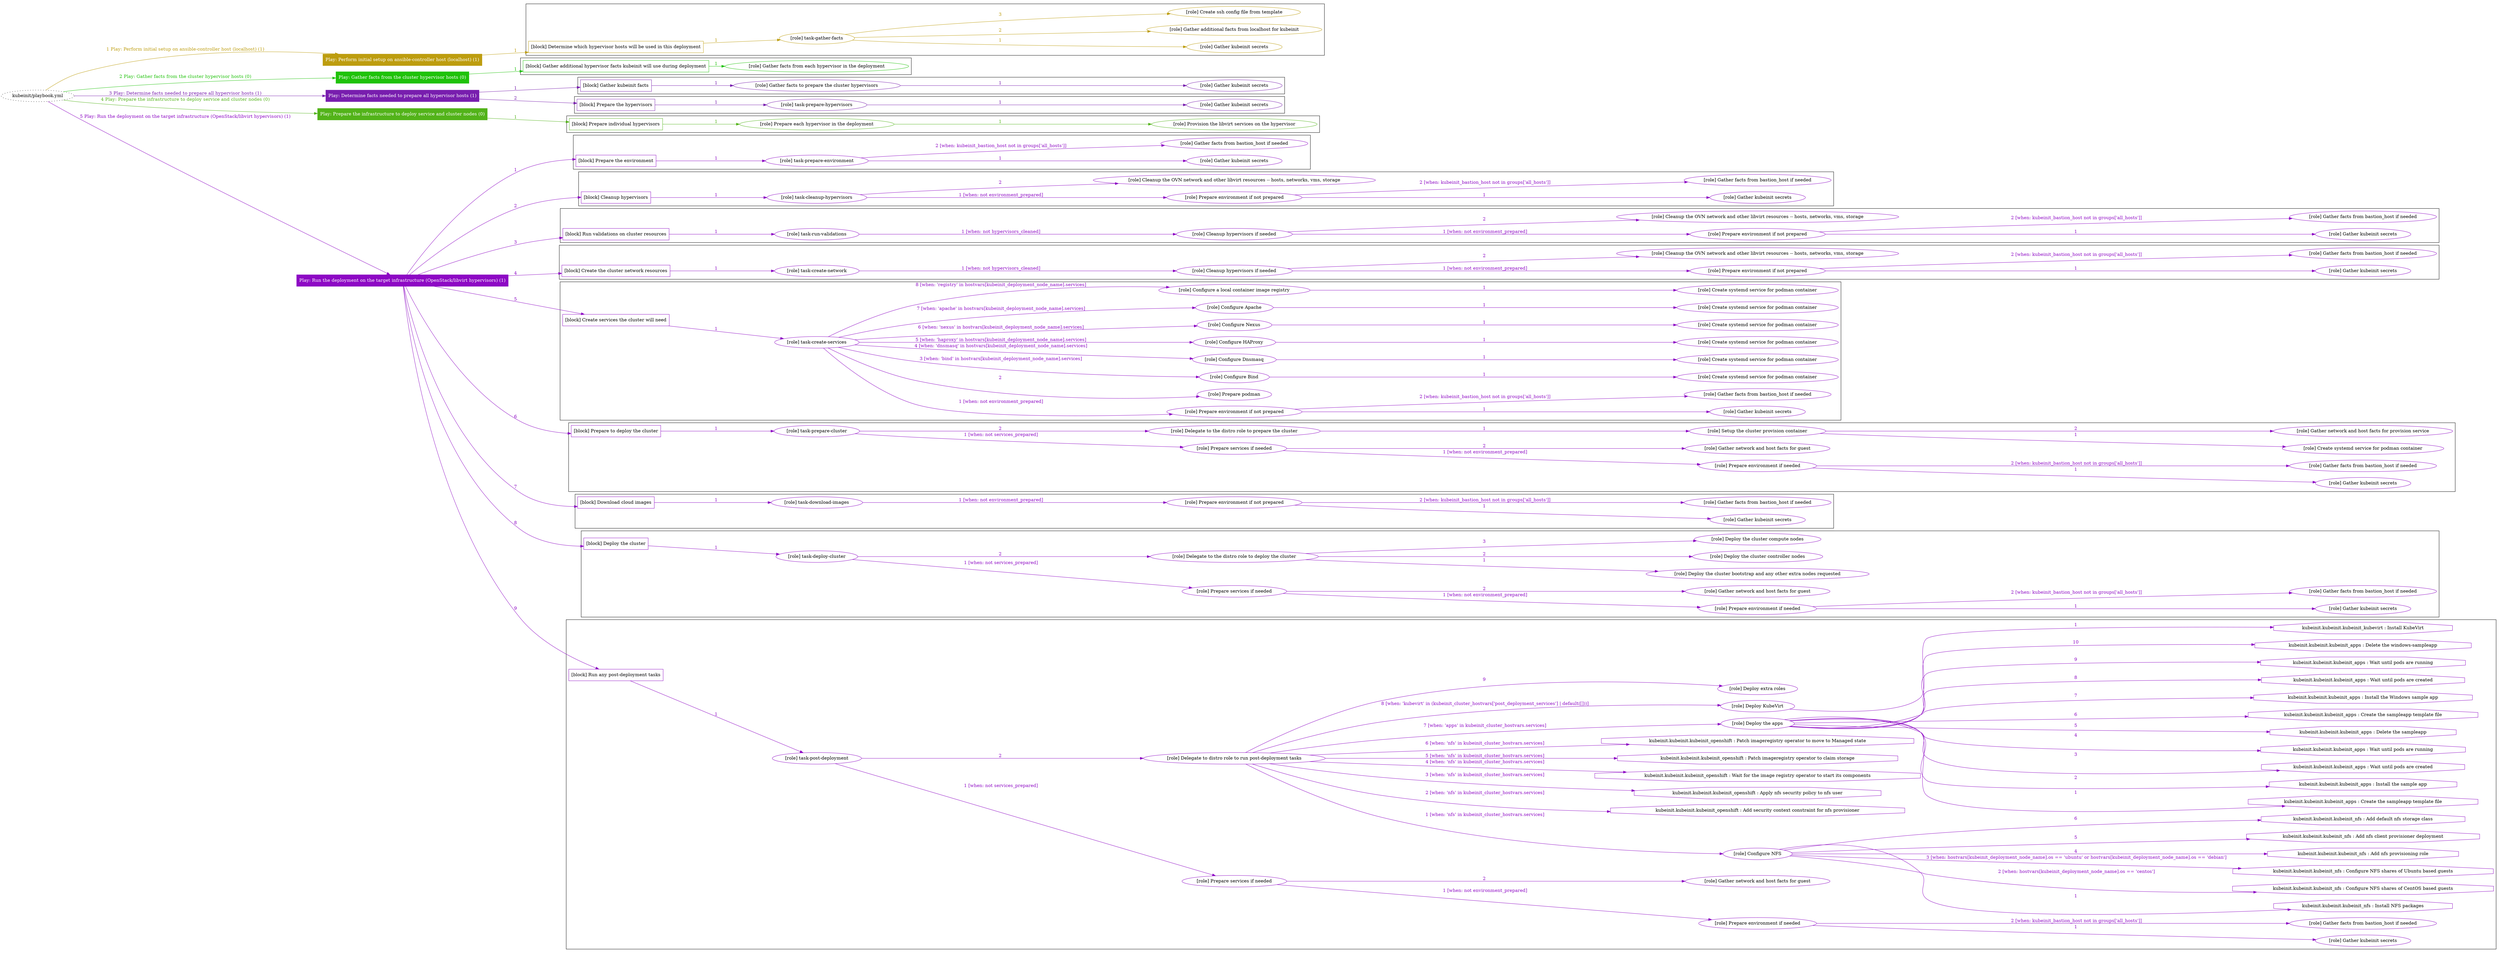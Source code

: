 digraph {
	graph [concentrate=true ordering=in rankdir=LR ratio=fill]
	edge [esep=5 sep=10]
	"kubeinit/playbook.yml" [URL="/home/runner/work/kubeinit/kubeinit/kubeinit/playbook.yml" id=playbook_5811f492 style=dotted]
	"kubeinit/playbook.yml" -> play_556ad77e [label="1 Play: Perform initial setup on ansible-controller host (localhost) (1)" color="#bd9d0f" fontcolor="#bd9d0f" id=edge_play_556ad77e labeltooltip="1 Play: Perform initial setup on ansible-controller host (localhost) (1)" tooltip="1 Play: Perform initial setup on ansible-controller host (localhost) (1)"]
	subgraph "Play: Perform initial setup on ansible-controller host (localhost) (1)" {
		play_556ad77e [label="Play: Perform initial setup on ansible-controller host (localhost) (1)" URL="/home/runner/work/kubeinit/kubeinit/kubeinit/playbook.yml" color="#bd9d0f" fontcolor="#ffffff" id=play_556ad77e shape=box style=filled tooltip=localhost]
		play_556ad77e -> block_af153e50 [label=1 color="#bd9d0f" fontcolor="#bd9d0f" id=edge_block_af153e50 labeltooltip=1 tooltip=1]
		subgraph cluster_block_af153e50 {
			block_af153e50 [label="[block] Determine which hypervisor hosts will be used in this deployment" URL="/home/runner/work/kubeinit/kubeinit/kubeinit/playbook.yml" color="#bd9d0f" id=block_af153e50 labeltooltip="Determine which hypervisor hosts will be used in this deployment" shape=box tooltip="Determine which hypervisor hosts will be used in this deployment"]
			block_af153e50 -> role_29e56717 [label="1 " color="#bd9d0f" fontcolor="#bd9d0f" id=edge_role_29e56717 labeltooltip="1 " tooltip="1 "]
			subgraph "task-gather-facts" {
				role_29e56717 [label="[role] task-gather-facts" URL="/home/runner/work/kubeinit/kubeinit/kubeinit/playbook.yml" color="#bd9d0f" id=role_29e56717 tooltip="task-gather-facts"]
				role_29e56717 -> role_51d1115a [label="1 " color="#bd9d0f" fontcolor="#bd9d0f" id=edge_role_51d1115a labeltooltip="1 " tooltip="1 "]
				subgraph "Gather kubeinit secrets" {
					role_51d1115a [label="[role] Gather kubeinit secrets" URL="/home/runner/.ansible/collections/ansible_collections/kubeinit/kubeinit/roles/kubeinit_prepare/tasks/build_hypervisors_group.yml" color="#bd9d0f" id=role_51d1115a tooltip="Gather kubeinit secrets"]
				}
				role_29e56717 -> role_c3ddd0be [label="2 " color="#bd9d0f" fontcolor="#bd9d0f" id=edge_role_c3ddd0be labeltooltip="2 " tooltip="2 "]
				subgraph "Gather additional facts from localhost for kubeinit" {
					role_c3ddd0be [label="[role] Gather additional facts from localhost for kubeinit" URL="/home/runner/.ansible/collections/ansible_collections/kubeinit/kubeinit/roles/kubeinit_prepare/tasks/build_hypervisors_group.yml" color="#bd9d0f" id=role_c3ddd0be tooltip="Gather additional facts from localhost for kubeinit"]
				}
				role_29e56717 -> role_2e4e2f8f [label="3 " color="#bd9d0f" fontcolor="#bd9d0f" id=edge_role_2e4e2f8f labeltooltip="3 " tooltip="3 "]
				subgraph "Create ssh config file from template" {
					role_2e4e2f8f [label="[role] Create ssh config file from template" URL="/home/runner/.ansible/collections/ansible_collections/kubeinit/kubeinit/roles/kubeinit_prepare/tasks/build_hypervisors_group.yml" color="#bd9d0f" id=role_2e4e2f8f tooltip="Create ssh config file from template"]
				}
			}
		}
	}
	"kubeinit/playbook.yml" -> play_6c06b8bc [label="2 Play: Gather facts from the cluster hypervisor hosts (0)" color="#1fc20a" fontcolor="#1fc20a" id=edge_play_6c06b8bc labeltooltip="2 Play: Gather facts from the cluster hypervisor hosts (0)" tooltip="2 Play: Gather facts from the cluster hypervisor hosts (0)"]
	subgraph "Play: Gather facts from the cluster hypervisor hosts (0)" {
		play_6c06b8bc [label="Play: Gather facts from the cluster hypervisor hosts (0)" URL="/home/runner/work/kubeinit/kubeinit/kubeinit/playbook.yml" color="#1fc20a" fontcolor="#ffffff" id=play_6c06b8bc shape=box style=filled tooltip="Play: Gather facts from the cluster hypervisor hosts (0)"]
		play_6c06b8bc -> block_658f314d [label=1 color="#1fc20a" fontcolor="#1fc20a" id=edge_block_658f314d labeltooltip=1 tooltip=1]
		subgraph cluster_block_658f314d {
			block_658f314d [label="[block] Gather additional hypervisor facts kubeinit will use during deployment" URL="/home/runner/work/kubeinit/kubeinit/kubeinit/playbook.yml" color="#1fc20a" id=block_658f314d labeltooltip="Gather additional hypervisor facts kubeinit will use during deployment" shape=box tooltip="Gather additional hypervisor facts kubeinit will use during deployment"]
			block_658f314d -> role_d72e2585 [label="1 " color="#1fc20a" fontcolor="#1fc20a" id=edge_role_d72e2585 labeltooltip="1 " tooltip="1 "]
			subgraph "Gather facts from each hypervisor in the deployment" {
				role_d72e2585 [label="[role] Gather facts from each hypervisor in the deployment" URL="/home/runner/work/kubeinit/kubeinit/kubeinit/playbook.yml" color="#1fc20a" id=role_d72e2585 tooltip="Gather facts from each hypervisor in the deployment"]
			}
		}
	}
	"kubeinit/playbook.yml" -> play_db180731 [label="3 Play: Determine facts needed to prepare all hypervisor hosts (1)" color="#781eae" fontcolor="#781eae" id=edge_play_db180731 labeltooltip="3 Play: Determine facts needed to prepare all hypervisor hosts (1)" tooltip="3 Play: Determine facts needed to prepare all hypervisor hosts (1)"]
	subgraph "Play: Determine facts needed to prepare all hypervisor hosts (1)" {
		play_db180731 [label="Play: Determine facts needed to prepare all hypervisor hosts (1)" URL="/home/runner/work/kubeinit/kubeinit/kubeinit/playbook.yml" color="#781eae" fontcolor="#ffffff" id=play_db180731 shape=box style=filled tooltip=localhost]
		play_db180731 -> block_3f44e397 [label=1 color="#781eae" fontcolor="#781eae" id=edge_block_3f44e397 labeltooltip=1 tooltip=1]
		subgraph cluster_block_3f44e397 {
			block_3f44e397 [label="[block] Gather kubeinit facts" URL="/home/runner/work/kubeinit/kubeinit/kubeinit/playbook.yml" color="#781eae" id=block_3f44e397 labeltooltip="Gather kubeinit facts" shape=box tooltip="Gather kubeinit facts"]
			block_3f44e397 -> role_9a0511ec [label="1 " color="#781eae" fontcolor="#781eae" id=edge_role_9a0511ec labeltooltip="1 " tooltip="1 "]
			subgraph "Gather facts to prepare the cluster hypervisors" {
				role_9a0511ec [label="[role] Gather facts to prepare the cluster hypervisors" URL="/home/runner/work/kubeinit/kubeinit/kubeinit/playbook.yml" color="#781eae" id=role_9a0511ec tooltip="Gather facts to prepare the cluster hypervisors"]
				role_9a0511ec -> role_d0117713 [label="1 " color="#781eae" fontcolor="#781eae" id=edge_role_d0117713 labeltooltip="1 " tooltip="1 "]
				subgraph "Gather kubeinit secrets" {
					role_d0117713 [label="[role] Gather kubeinit secrets" URL="/home/runner/.ansible/collections/ansible_collections/kubeinit/kubeinit/roles/kubeinit_prepare/tasks/gather_kubeinit_facts.yml" color="#781eae" id=role_d0117713 tooltip="Gather kubeinit secrets"]
				}
			}
		}
		play_db180731 -> block_b1915dad [label=2 color="#781eae" fontcolor="#781eae" id=edge_block_b1915dad labeltooltip=2 tooltip=2]
		subgraph cluster_block_b1915dad {
			block_b1915dad [label="[block] Prepare the hypervisors" URL="/home/runner/work/kubeinit/kubeinit/kubeinit/playbook.yml" color="#781eae" id=block_b1915dad labeltooltip="Prepare the hypervisors" shape=box tooltip="Prepare the hypervisors"]
			block_b1915dad -> role_97b8bc61 [label="1 " color="#781eae" fontcolor="#781eae" id=edge_role_97b8bc61 labeltooltip="1 " tooltip="1 "]
			subgraph "task-prepare-hypervisors" {
				role_97b8bc61 [label="[role] task-prepare-hypervisors" URL="/home/runner/work/kubeinit/kubeinit/kubeinit/playbook.yml" color="#781eae" id=role_97b8bc61 tooltip="task-prepare-hypervisors"]
				role_97b8bc61 -> role_3e47316c [label="1 " color="#781eae" fontcolor="#781eae" id=edge_role_3e47316c labeltooltip="1 " tooltip="1 "]
				subgraph "Gather kubeinit secrets" {
					role_3e47316c [label="[role] Gather kubeinit secrets" URL="/home/runner/.ansible/collections/ansible_collections/kubeinit/kubeinit/roles/kubeinit_prepare/tasks/gather_kubeinit_facts.yml" color="#781eae" id=role_3e47316c tooltip="Gather kubeinit secrets"]
				}
			}
		}
	}
	"kubeinit/playbook.yml" -> play_378a4871 [label="4 Play: Prepare the infrastructure to deploy service and cluster nodes (0)" color="#52b319" fontcolor="#52b319" id=edge_play_378a4871 labeltooltip="4 Play: Prepare the infrastructure to deploy service and cluster nodes (0)" tooltip="4 Play: Prepare the infrastructure to deploy service and cluster nodes (0)"]
	subgraph "Play: Prepare the infrastructure to deploy service and cluster nodes (0)" {
		play_378a4871 [label="Play: Prepare the infrastructure to deploy service and cluster nodes (0)" URL="/home/runner/work/kubeinit/kubeinit/kubeinit/playbook.yml" color="#52b319" fontcolor="#ffffff" id=play_378a4871 shape=box style=filled tooltip="Play: Prepare the infrastructure to deploy service and cluster nodes (0)"]
		play_378a4871 -> block_f6914837 [label=1 color="#52b319" fontcolor="#52b319" id=edge_block_f6914837 labeltooltip=1 tooltip=1]
		subgraph cluster_block_f6914837 {
			block_f6914837 [label="[block] Prepare individual hypervisors" URL="/home/runner/work/kubeinit/kubeinit/kubeinit/playbook.yml" color="#52b319" id=block_f6914837 labeltooltip="Prepare individual hypervisors" shape=box tooltip="Prepare individual hypervisors"]
			block_f6914837 -> role_98547e12 [label="1 " color="#52b319" fontcolor="#52b319" id=edge_role_98547e12 labeltooltip="1 " tooltip="1 "]
			subgraph "Prepare each hypervisor in the deployment" {
				role_98547e12 [label="[role] Prepare each hypervisor in the deployment" URL="/home/runner/work/kubeinit/kubeinit/kubeinit/playbook.yml" color="#52b319" id=role_98547e12 tooltip="Prepare each hypervisor in the deployment"]
				role_98547e12 -> role_0f8e9cbb [label="1 " color="#52b319" fontcolor="#52b319" id=edge_role_0f8e9cbb labeltooltip="1 " tooltip="1 "]
				subgraph "Provision the libvirt services on the hypervisor" {
					role_0f8e9cbb [label="[role] Provision the libvirt services on the hypervisor" URL="/home/runner/.ansible/collections/ansible_collections/kubeinit/kubeinit/roles/kubeinit_prepare/tasks/prepare_hypervisor.yml" color="#52b319" id=role_0f8e9cbb tooltip="Provision the libvirt services on the hypervisor"]
				}
			}
		}
	}
	"kubeinit/playbook.yml" -> play_de987716 [label="5 Play: Run the deployment on the target infrastructure (OpenStack/libvirt hypervisors) (1)" color="#8d08c4" fontcolor="#8d08c4" id=edge_play_de987716 labeltooltip="5 Play: Run the deployment on the target infrastructure (OpenStack/libvirt hypervisors) (1)" tooltip="5 Play: Run the deployment on the target infrastructure (OpenStack/libvirt hypervisors) (1)"]
	subgraph "Play: Run the deployment on the target infrastructure (OpenStack/libvirt hypervisors) (1)" {
		play_de987716 [label="Play: Run the deployment on the target infrastructure (OpenStack/libvirt hypervisors) (1)" URL="/home/runner/work/kubeinit/kubeinit/kubeinit/playbook.yml" color="#8d08c4" fontcolor="#ffffff" id=play_de987716 shape=box style=filled tooltip=localhost]
		play_de987716 -> block_3781a9ac [label=1 color="#8d08c4" fontcolor="#8d08c4" id=edge_block_3781a9ac labeltooltip=1 tooltip=1]
		subgraph cluster_block_3781a9ac {
			block_3781a9ac [label="[block] Prepare the environment" URL="/home/runner/work/kubeinit/kubeinit/kubeinit/playbook.yml" color="#8d08c4" id=block_3781a9ac labeltooltip="Prepare the environment" shape=box tooltip="Prepare the environment"]
			block_3781a9ac -> role_870b608d [label="1 " color="#8d08c4" fontcolor="#8d08c4" id=edge_role_870b608d labeltooltip="1 " tooltip="1 "]
			subgraph "task-prepare-environment" {
				role_870b608d [label="[role] task-prepare-environment" URL="/home/runner/work/kubeinit/kubeinit/kubeinit/playbook.yml" color="#8d08c4" id=role_870b608d tooltip="task-prepare-environment"]
				role_870b608d -> role_ae784953 [label="1 " color="#8d08c4" fontcolor="#8d08c4" id=edge_role_ae784953 labeltooltip="1 " tooltip="1 "]
				subgraph "Gather kubeinit secrets" {
					role_ae784953 [label="[role] Gather kubeinit secrets" URL="/home/runner/.ansible/collections/ansible_collections/kubeinit/kubeinit/roles/kubeinit_prepare/tasks/gather_kubeinit_facts.yml" color="#8d08c4" id=role_ae784953 tooltip="Gather kubeinit secrets"]
				}
				role_870b608d -> role_4efbe17a [label="2 [when: kubeinit_bastion_host not in groups['all_hosts']]" color="#8d08c4" fontcolor="#8d08c4" id=edge_role_4efbe17a labeltooltip="2 [when: kubeinit_bastion_host not in groups['all_hosts']]" tooltip="2 [when: kubeinit_bastion_host not in groups['all_hosts']]"]
				subgraph "Gather facts from bastion_host if needed" {
					role_4efbe17a [label="[role] Gather facts from bastion_host if needed" URL="/home/runner/.ansible/collections/ansible_collections/kubeinit/kubeinit/roles/kubeinit_prepare/tasks/main.yml" color="#8d08c4" id=role_4efbe17a tooltip="Gather facts from bastion_host if needed"]
				}
			}
		}
		play_de987716 -> block_9335d0cc [label=2 color="#8d08c4" fontcolor="#8d08c4" id=edge_block_9335d0cc labeltooltip=2 tooltip=2]
		subgraph cluster_block_9335d0cc {
			block_9335d0cc [label="[block] Cleanup hypervisors" URL="/home/runner/work/kubeinit/kubeinit/kubeinit/playbook.yml" color="#8d08c4" id=block_9335d0cc labeltooltip="Cleanup hypervisors" shape=box tooltip="Cleanup hypervisors"]
			block_9335d0cc -> role_bb78f8bf [label="1 " color="#8d08c4" fontcolor="#8d08c4" id=edge_role_bb78f8bf labeltooltip="1 " tooltip="1 "]
			subgraph "task-cleanup-hypervisors" {
				role_bb78f8bf [label="[role] task-cleanup-hypervisors" URL="/home/runner/work/kubeinit/kubeinit/kubeinit/playbook.yml" color="#8d08c4" id=role_bb78f8bf tooltip="task-cleanup-hypervisors"]
				role_bb78f8bf -> role_1c4d6b09 [label="1 [when: not environment_prepared]" color="#8d08c4" fontcolor="#8d08c4" id=edge_role_1c4d6b09 labeltooltip="1 [when: not environment_prepared]" tooltip="1 [when: not environment_prepared]"]
				subgraph "Prepare environment if not prepared" {
					role_1c4d6b09 [label="[role] Prepare environment if not prepared" URL="/home/runner/.ansible/collections/ansible_collections/kubeinit/kubeinit/roles/kubeinit_libvirt/tasks/cleanup_hypervisors.yml" color="#8d08c4" id=role_1c4d6b09 tooltip="Prepare environment if not prepared"]
					role_1c4d6b09 -> role_834221b2 [label="1 " color="#8d08c4" fontcolor="#8d08c4" id=edge_role_834221b2 labeltooltip="1 " tooltip="1 "]
					subgraph "Gather kubeinit secrets" {
						role_834221b2 [label="[role] Gather kubeinit secrets" URL="/home/runner/.ansible/collections/ansible_collections/kubeinit/kubeinit/roles/kubeinit_prepare/tasks/gather_kubeinit_facts.yml" color="#8d08c4" id=role_834221b2 tooltip="Gather kubeinit secrets"]
					}
					role_1c4d6b09 -> role_dc5f02ce [label="2 [when: kubeinit_bastion_host not in groups['all_hosts']]" color="#8d08c4" fontcolor="#8d08c4" id=edge_role_dc5f02ce labeltooltip="2 [when: kubeinit_bastion_host not in groups['all_hosts']]" tooltip="2 [when: kubeinit_bastion_host not in groups['all_hosts']]"]
					subgraph "Gather facts from bastion_host if needed" {
						role_dc5f02ce [label="[role] Gather facts from bastion_host if needed" URL="/home/runner/.ansible/collections/ansible_collections/kubeinit/kubeinit/roles/kubeinit_prepare/tasks/main.yml" color="#8d08c4" id=role_dc5f02ce tooltip="Gather facts from bastion_host if needed"]
					}
				}
				role_bb78f8bf -> role_3429c261 [label="2 " color="#8d08c4" fontcolor="#8d08c4" id=edge_role_3429c261 labeltooltip="2 " tooltip="2 "]
				subgraph "Cleanup the OVN network and other libvirt resources -- hosts, networks, vms, storage" {
					role_3429c261 [label="[role] Cleanup the OVN network and other libvirt resources -- hosts, networks, vms, storage" URL="/home/runner/.ansible/collections/ansible_collections/kubeinit/kubeinit/roles/kubeinit_libvirt/tasks/cleanup_hypervisors.yml" color="#8d08c4" id=role_3429c261 tooltip="Cleanup the OVN network and other libvirt resources -- hosts, networks, vms, storage"]
				}
			}
		}
		play_de987716 -> block_a1ee828c [label=3 color="#8d08c4" fontcolor="#8d08c4" id=edge_block_a1ee828c labeltooltip=3 tooltip=3]
		subgraph cluster_block_a1ee828c {
			block_a1ee828c [label="[block] Run validations on cluster resources" URL="/home/runner/work/kubeinit/kubeinit/kubeinit/playbook.yml" color="#8d08c4" id=block_a1ee828c labeltooltip="Run validations on cluster resources" shape=box tooltip="Run validations on cluster resources"]
			block_a1ee828c -> role_cc6c2b0f [label="1 " color="#8d08c4" fontcolor="#8d08c4" id=edge_role_cc6c2b0f labeltooltip="1 " tooltip="1 "]
			subgraph "task-run-validations" {
				role_cc6c2b0f [label="[role] task-run-validations" URL="/home/runner/work/kubeinit/kubeinit/kubeinit/playbook.yml" color="#8d08c4" id=role_cc6c2b0f tooltip="task-run-validations"]
				role_cc6c2b0f -> role_67b93c88 [label="1 [when: not hypervisors_cleaned]" color="#8d08c4" fontcolor="#8d08c4" id=edge_role_67b93c88 labeltooltip="1 [when: not hypervisors_cleaned]" tooltip="1 [when: not hypervisors_cleaned]"]
				subgraph "Cleanup hypervisors if needed" {
					role_67b93c88 [label="[role] Cleanup hypervisors if needed" URL="/home/runner/.ansible/collections/ansible_collections/kubeinit/kubeinit/roles/kubeinit_validations/tasks/main.yml" color="#8d08c4" id=role_67b93c88 tooltip="Cleanup hypervisors if needed"]
					role_67b93c88 -> role_4a370900 [label="1 [when: not environment_prepared]" color="#8d08c4" fontcolor="#8d08c4" id=edge_role_4a370900 labeltooltip="1 [when: not environment_prepared]" tooltip="1 [when: not environment_prepared]"]
					subgraph "Prepare environment if not prepared" {
						role_4a370900 [label="[role] Prepare environment if not prepared" URL="/home/runner/.ansible/collections/ansible_collections/kubeinit/kubeinit/roles/kubeinit_libvirt/tasks/cleanup_hypervisors.yml" color="#8d08c4" id=role_4a370900 tooltip="Prepare environment if not prepared"]
						role_4a370900 -> role_541586a9 [label="1 " color="#8d08c4" fontcolor="#8d08c4" id=edge_role_541586a9 labeltooltip="1 " tooltip="1 "]
						subgraph "Gather kubeinit secrets" {
							role_541586a9 [label="[role] Gather kubeinit secrets" URL="/home/runner/.ansible/collections/ansible_collections/kubeinit/kubeinit/roles/kubeinit_prepare/tasks/gather_kubeinit_facts.yml" color="#8d08c4" id=role_541586a9 tooltip="Gather kubeinit secrets"]
						}
						role_4a370900 -> role_c1c2b6cf [label="2 [when: kubeinit_bastion_host not in groups['all_hosts']]" color="#8d08c4" fontcolor="#8d08c4" id=edge_role_c1c2b6cf labeltooltip="2 [when: kubeinit_bastion_host not in groups['all_hosts']]" tooltip="2 [when: kubeinit_bastion_host not in groups['all_hosts']]"]
						subgraph "Gather facts from bastion_host if needed" {
							role_c1c2b6cf [label="[role] Gather facts from bastion_host if needed" URL="/home/runner/.ansible/collections/ansible_collections/kubeinit/kubeinit/roles/kubeinit_prepare/tasks/main.yml" color="#8d08c4" id=role_c1c2b6cf tooltip="Gather facts from bastion_host if needed"]
						}
					}
					role_67b93c88 -> role_3e90e128 [label="2 " color="#8d08c4" fontcolor="#8d08c4" id=edge_role_3e90e128 labeltooltip="2 " tooltip="2 "]
					subgraph "Cleanup the OVN network and other libvirt resources -- hosts, networks, vms, storage" {
						role_3e90e128 [label="[role] Cleanup the OVN network and other libvirt resources -- hosts, networks, vms, storage" URL="/home/runner/.ansible/collections/ansible_collections/kubeinit/kubeinit/roles/kubeinit_libvirt/tasks/cleanup_hypervisors.yml" color="#8d08c4" id=role_3e90e128 tooltip="Cleanup the OVN network and other libvirt resources -- hosts, networks, vms, storage"]
					}
				}
			}
		}
		play_de987716 -> block_c0d89ee8 [label=4 color="#8d08c4" fontcolor="#8d08c4" id=edge_block_c0d89ee8 labeltooltip=4 tooltip=4]
		subgraph cluster_block_c0d89ee8 {
			block_c0d89ee8 [label="[block] Create the cluster network resources" URL="/home/runner/work/kubeinit/kubeinit/kubeinit/playbook.yml" color="#8d08c4" id=block_c0d89ee8 labeltooltip="Create the cluster network resources" shape=box tooltip="Create the cluster network resources"]
			block_c0d89ee8 -> role_16c760fb [label="1 " color="#8d08c4" fontcolor="#8d08c4" id=edge_role_16c760fb labeltooltip="1 " tooltip="1 "]
			subgraph "task-create-network" {
				role_16c760fb [label="[role] task-create-network" URL="/home/runner/work/kubeinit/kubeinit/kubeinit/playbook.yml" color="#8d08c4" id=role_16c760fb tooltip="task-create-network"]
				role_16c760fb -> role_05508e8a [label="1 [when: not hypervisors_cleaned]" color="#8d08c4" fontcolor="#8d08c4" id=edge_role_05508e8a labeltooltip="1 [when: not hypervisors_cleaned]" tooltip="1 [when: not hypervisors_cleaned]"]
				subgraph "Cleanup hypervisors if needed" {
					role_05508e8a [label="[role] Cleanup hypervisors if needed" URL="/home/runner/.ansible/collections/ansible_collections/kubeinit/kubeinit/roles/kubeinit_libvirt/tasks/create_network.yml" color="#8d08c4" id=role_05508e8a tooltip="Cleanup hypervisors if needed"]
					role_05508e8a -> role_49b6c172 [label="1 [when: not environment_prepared]" color="#8d08c4" fontcolor="#8d08c4" id=edge_role_49b6c172 labeltooltip="1 [when: not environment_prepared]" tooltip="1 [when: not environment_prepared]"]
					subgraph "Prepare environment if not prepared" {
						role_49b6c172 [label="[role] Prepare environment if not prepared" URL="/home/runner/.ansible/collections/ansible_collections/kubeinit/kubeinit/roles/kubeinit_libvirt/tasks/cleanup_hypervisors.yml" color="#8d08c4" id=role_49b6c172 tooltip="Prepare environment if not prepared"]
						role_49b6c172 -> role_99a83149 [label="1 " color="#8d08c4" fontcolor="#8d08c4" id=edge_role_99a83149 labeltooltip="1 " tooltip="1 "]
						subgraph "Gather kubeinit secrets" {
							role_99a83149 [label="[role] Gather kubeinit secrets" URL="/home/runner/.ansible/collections/ansible_collections/kubeinit/kubeinit/roles/kubeinit_prepare/tasks/gather_kubeinit_facts.yml" color="#8d08c4" id=role_99a83149 tooltip="Gather kubeinit secrets"]
						}
						role_49b6c172 -> role_9e089b3d [label="2 [when: kubeinit_bastion_host not in groups['all_hosts']]" color="#8d08c4" fontcolor="#8d08c4" id=edge_role_9e089b3d labeltooltip="2 [when: kubeinit_bastion_host not in groups['all_hosts']]" tooltip="2 [when: kubeinit_bastion_host not in groups['all_hosts']]"]
						subgraph "Gather facts from bastion_host if needed" {
							role_9e089b3d [label="[role] Gather facts from bastion_host if needed" URL="/home/runner/.ansible/collections/ansible_collections/kubeinit/kubeinit/roles/kubeinit_prepare/tasks/main.yml" color="#8d08c4" id=role_9e089b3d tooltip="Gather facts from bastion_host if needed"]
						}
					}
					role_05508e8a -> role_80801b1d [label="2 " color="#8d08c4" fontcolor="#8d08c4" id=edge_role_80801b1d labeltooltip="2 " tooltip="2 "]
					subgraph "Cleanup the OVN network and other libvirt resources -- hosts, networks, vms, storage" {
						role_80801b1d [label="[role] Cleanup the OVN network and other libvirt resources -- hosts, networks, vms, storage" URL="/home/runner/.ansible/collections/ansible_collections/kubeinit/kubeinit/roles/kubeinit_libvirt/tasks/cleanup_hypervisors.yml" color="#8d08c4" id=role_80801b1d tooltip="Cleanup the OVN network and other libvirt resources -- hosts, networks, vms, storage"]
					}
				}
			}
		}
		play_de987716 -> block_921f3a47 [label=5 color="#8d08c4" fontcolor="#8d08c4" id=edge_block_921f3a47 labeltooltip=5 tooltip=5]
		subgraph cluster_block_921f3a47 {
			block_921f3a47 [label="[block] Create services the cluster will need" URL="/home/runner/work/kubeinit/kubeinit/kubeinit/playbook.yml" color="#8d08c4" id=block_921f3a47 labeltooltip="Create services the cluster will need" shape=box tooltip="Create services the cluster will need"]
			block_921f3a47 -> role_9111409e [label="1 " color="#8d08c4" fontcolor="#8d08c4" id=edge_role_9111409e labeltooltip="1 " tooltip="1 "]
			subgraph "task-create-services" {
				role_9111409e [label="[role] task-create-services" URL="/home/runner/work/kubeinit/kubeinit/kubeinit/playbook.yml" color="#8d08c4" id=role_9111409e tooltip="task-create-services"]
				role_9111409e -> role_ad566f16 [label="1 [when: not environment_prepared]" color="#8d08c4" fontcolor="#8d08c4" id=edge_role_ad566f16 labeltooltip="1 [when: not environment_prepared]" tooltip="1 [when: not environment_prepared]"]
				subgraph "Prepare environment if not prepared" {
					role_ad566f16 [label="[role] Prepare environment if not prepared" URL="/home/runner/.ansible/collections/ansible_collections/kubeinit/kubeinit/roles/kubeinit_services/tasks/main.yml" color="#8d08c4" id=role_ad566f16 tooltip="Prepare environment if not prepared"]
					role_ad566f16 -> role_3f0ee8e2 [label="1 " color="#8d08c4" fontcolor="#8d08c4" id=edge_role_3f0ee8e2 labeltooltip="1 " tooltip="1 "]
					subgraph "Gather kubeinit secrets" {
						role_3f0ee8e2 [label="[role] Gather kubeinit secrets" URL="/home/runner/.ansible/collections/ansible_collections/kubeinit/kubeinit/roles/kubeinit_prepare/tasks/gather_kubeinit_facts.yml" color="#8d08c4" id=role_3f0ee8e2 tooltip="Gather kubeinit secrets"]
					}
					role_ad566f16 -> role_57170ad6 [label="2 [when: kubeinit_bastion_host not in groups['all_hosts']]" color="#8d08c4" fontcolor="#8d08c4" id=edge_role_57170ad6 labeltooltip="2 [when: kubeinit_bastion_host not in groups['all_hosts']]" tooltip="2 [when: kubeinit_bastion_host not in groups['all_hosts']]"]
					subgraph "Gather facts from bastion_host if needed" {
						role_57170ad6 [label="[role] Gather facts from bastion_host if needed" URL="/home/runner/.ansible/collections/ansible_collections/kubeinit/kubeinit/roles/kubeinit_prepare/tasks/main.yml" color="#8d08c4" id=role_57170ad6 tooltip="Gather facts from bastion_host if needed"]
					}
				}
				role_9111409e -> role_4e5eb74a [label="2 " color="#8d08c4" fontcolor="#8d08c4" id=edge_role_4e5eb74a labeltooltip="2 " tooltip="2 "]
				subgraph "Prepare podman" {
					role_4e5eb74a [label="[role] Prepare podman" URL="/home/runner/.ansible/collections/ansible_collections/kubeinit/kubeinit/roles/kubeinit_services/tasks/00_create_service_pod.yml" color="#8d08c4" id=role_4e5eb74a tooltip="Prepare podman"]
				}
				role_9111409e -> role_12c3e56a [label="3 [when: 'bind' in hostvars[kubeinit_deployment_node_name].services]" color="#8d08c4" fontcolor="#8d08c4" id=edge_role_12c3e56a labeltooltip="3 [when: 'bind' in hostvars[kubeinit_deployment_node_name].services]" tooltip="3 [when: 'bind' in hostvars[kubeinit_deployment_node_name].services]"]
				subgraph "Configure Bind" {
					role_12c3e56a [label="[role] Configure Bind" URL="/home/runner/.ansible/collections/ansible_collections/kubeinit/kubeinit/roles/kubeinit_services/tasks/start_services_containers.yml" color="#8d08c4" id=role_12c3e56a tooltip="Configure Bind"]
					role_12c3e56a -> role_7d51678b [label="1 " color="#8d08c4" fontcolor="#8d08c4" id=edge_role_7d51678b labeltooltip="1 " tooltip="1 "]
					subgraph "Create systemd service for podman container" {
						role_7d51678b [label="[role] Create systemd service for podman container" URL="/home/runner/.ansible/collections/ansible_collections/kubeinit/kubeinit/roles/kubeinit_bind/tasks/main.yml" color="#8d08c4" id=role_7d51678b tooltip="Create systemd service for podman container"]
					}
				}
				role_9111409e -> role_ecf6213e [label="4 [when: 'dnsmasq' in hostvars[kubeinit_deployment_node_name].services]" color="#8d08c4" fontcolor="#8d08c4" id=edge_role_ecf6213e labeltooltip="4 [when: 'dnsmasq' in hostvars[kubeinit_deployment_node_name].services]" tooltip="4 [when: 'dnsmasq' in hostvars[kubeinit_deployment_node_name].services]"]
				subgraph "Configure Dnsmasq" {
					role_ecf6213e [label="[role] Configure Dnsmasq" URL="/home/runner/.ansible/collections/ansible_collections/kubeinit/kubeinit/roles/kubeinit_services/tasks/start_services_containers.yml" color="#8d08c4" id=role_ecf6213e tooltip="Configure Dnsmasq"]
					role_ecf6213e -> role_42094192 [label="1 " color="#8d08c4" fontcolor="#8d08c4" id=edge_role_42094192 labeltooltip="1 " tooltip="1 "]
					subgraph "Create systemd service for podman container" {
						role_42094192 [label="[role] Create systemd service for podman container" URL="/home/runner/.ansible/collections/ansible_collections/kubeinit/kubeinit/roles/kubeinit_dnsmasq/tasks/main.yml" color="#8d08c4" id=role_42094192 tooltip="Create systemd service for podman container"]
					}
				}
				role_9111409e -> role_8e03a5e6 [label="5 [when: 'haproxy' in hostvars[kubeinit_deployment_node_name].services]" color="#8d08c4" fontcolor="#8d08c4" id=edge_role_8e03a5e6 labeltooltip="5 [when: 'haproxy' in hostvars[kubeinit_deployment_node_name].services]" tooltip="5 [when: 'haproxy' in hostvars[kubeinit_deployment_node_name].services]"]
				subgraph "Configure HAProxy" {
					role_8e03a5e6 [label="[role] Configure HAProxy" URL="/home/runner/.ansible/collections/ansible_collections/kubeinit/kubeinit/roles/kubeinit_services/tasks/start_services_containers.yml" color="#8d08c4" id=role_8e03a5e6 tooltip="Configure HAProxy"]
					role_8e03a5e6 -> role_0058b244 [label="1 " color="#8d08c4" fontcolor="#8d08c4" id=edge_role_0058b244 labeltooltip="1 " tooltip="1 "]
					subgraph "Create systemd service for podman container" {
						role_0058b244 [label="[role] Create systemd service for podman container" URL="/home/runner/.ansible/collections/ansible_collections/kubeinit/kubeinit/roles/kubeinit_haproxy/tasks/main.yml" color="#8d08c4" id=role_0058b244 tooltip="Create systemd service for podman container"]
					}
				}
				role_9111409e -> role_44dc68f4 [label="6 [when: 'nexus' in hostvars[kubeinit_deployment_node_name].services]" color="#8d08c4" fontcolor="#8d08c4" id=edge_role_44dc68f4 labeltooltip="6 [when: 'nexus' in hostvars[kubeinit_deployment_node_name].services]" tooltip="6 [when: 'nexus' in hostvars[kubeinit_deployment_node_name].services]"]
				subgraph "Configure Nexus" {
					role_44dc68f4 [label="[role] Configure Nexus" URL="/home/runner/.ansible/collections/ansible_collections/kubeinit/kubeinit/roles/kubeinit_services/tasks/start_services_containers.yml" color="#8d08c4" id=role_44dc68f4 tooltip="Configure Nexus"]
					role_44dc68f4 -> role_19e1d46f [label="1 " color="#8d08c4" fontcolor="#8d08c4" id=edge_role_19e1d46f labeltooltip="1 " tooltip="1 "]
					subgraph "Create systemd service for podman container" {
						role_19e1d46f [label="[role] Create systemd service for podman container" URL="/home/runner/.ansible/collections/ansible_collections/kubeinit/kubeinit/roles/kubeinit_nexus/tasks/main.yml" color="#8d08c4" id=role_19e1d46f tooltip="Create systemd service for podman container"]
					}
				}
				role_9111409e -> role_c76c91a0 [label="7 [when: 'apache' in hostvars[kubeinit_deployment_node_name].services]" color="#8d08c4" fontcolor="#8d08c4" id=edge_role_c76c91a0 labeltooltip="7 [when: 'apache' in hostvars[kubeinit_deployment_node_name].services]" tooltip="7 [when: 'apache' in hostvars[kubeinit_deployment_node_name].services]"]
				subgraph "Configure Apache" {
					role_c76c91a0 [label="[role] Configure Apache" URL="/home/runner/.ansible/collections/ansible_collections/kubeinit/kubeinit/roles/kubeinit_services/tasks/start_services_containers.yml" color="#8d08c4" id=role_c76c91a0 tooltip="Configure Apache"]
					role_c76c91a0 -> role_5c91e1f9 [label="1 " color="#8d08c4" fontcolor="#8d08c4" id=edge_role_5c91e1f9 labeltooltip="1 " tooltip="1 "]
					subgraph "Create systemd service for podman container" {
						role_5c91e1f9 [label="[role] Create systemd service for podman container" URL="/home/runner/.ansible/collections/ansible_collections/kubeinit/kubeinit/roles/kubeinit_apache/tasks/main.yml" color="#8d08c4" id=role_5c91e1f9 tooltip="Create systemd service for podman container"]
					}
				}
				role_9111409e -> role_034e2221 [label="8 [when: 'registry' in hostvars[kubeinit_deployment_node_name].services]" color="#8d08c4" fontcolor="#8d08c4" id=edge_role_034e2221 labeltooltip="8 [when: 'registry' in hostvars[kubeinit_deployment_node_name].services]" tooltip="8 [when: 'registry' in hostvars[kubeinit_deployment_node_name].services]"]
				subgraph "Configure a local container image registry" {
					role_034e2221 [label="[role] Configure a local container image registry" URL="/home/runner/.ansible/collections/ansible_collections/kubeinit/kubeinit/roles/kubeinit_services/tasks/start_services_containers.yml" color="#8d08c4" id=role_034e2221 tooltip="Configure a local container image registry"]
					role_034e2221 -> role_c4e0d2c2 [label="1 " color="#8d08c4" fontcolor="#8d08c4" id=edge_role_c4e0d2c2 labeltooltip="1 " tooltip="1 "]
					subgraph "Create systemd service for podman container" {
						role_c4e0d2c2 [label="[role] Create systemd service for podman container" URL="/home/runner/.ansible/collections/ansible_collections/kubeinit/kubeinit/roles/kubeinit_registry/tasks/main.yml" color="#8d08c4" id=role_c4e0d2c2 tooltip="Create systemd service for podman container"]
					}
				}
			}
		}
		play_de987716 -> block_1c82dc95 [label=6 color="#8d08c4" fontcolor="#8d08c4" id=edge_block_1c82dc95 labeltooltip=6 tooltip=6]
		subgraph cluster_block_1c82dc95 {
			block_1c82dc95 [label="[block] Prepare to deploy the cluster" URL="/home/runner/work/kubeinit/kubeinit/kubeinit/playbook.yml" color="#8d08c4" id=block_1c82dc95 labeltooltip="Prepare to deploy the cluster" shape=box tooltip="Prepare to deploy the cluster"]
			block_1c82dc95 -> role_c360c116 [label="1 " color="#8d08c4" fontcolor="#8d08c4" id=edge_role_c360c116 labeltooltip="1 " tooltip="1 "]
			subgraph "task-prepare-cluster" {
				role_c360c116 [label="[role] task-prepare-cluster" URL="/home/runner/work/kubeinit/kubeinit/kubeinit/playbook.yml" color="#8d08c4" id=role_c360c116 tooltip="task-prepare-cluster"]
				role_c360c116 -> role_6faa7d98 [label="1 [when: not services_prepared]" color="#8d08c4" fontcolor="#8d08c4" id=edge_role_6faa7d98 labeltooltip="1 [when: not services_prepared]" tooltip="1 [when: not services_prepared]"]
				subgraph "Prepare services if needed" {
					role_6faa7d98 [label="[role] Prepare services if needed" URL="/home/runner/.ansible/collections/ansible_collections/kubeinit/kubeinit/roles/kubeinit_prepare/tasks/prepare_cluster.yml" color="#8d08c4" id=role_6faa7d98 tooltip="Prepare services if needed"]
					role_6faa7d98 -> role_e7fd8f50 [label="1 [when: not environment_prepared]" color="#8d08c4" fontcolor="#8d08c4" id=edge_role_e7fd8f50 labeltooltip="1 [when: not environment_prepared]" tooltip="1 [when: not environment_prepared]"]
					subgraph "Prepare environment if needed" {
						role_e7fd8f50 [label="[role] Prepare environment if needed" URL="/home/runner/.ansible/collections/ansible_collections/kubeinit/kubeinit/roles/kubeinit_services/tasks/prepare_services.yml" color="#8d08c4" id=role_e7fd8f50 tooltip="Prepare environment if needed"]
						role_e7fd8f50 -> role_e38bc22d [label="1 " color="#8d08c4" fontcolor="#8d08c4" id=edge_role_e38bc22d labeltooltip="1 " tooltip="1 "]
						subgraph "Gather kubeinit secrets" {
							role_e38bc22d [label="[role] Gather kubeinit secrets" URL="/home/runner/.ansible/collections/ansible_collections/kubeinit/kubeinit/roles/kubeinit_prepare/tasks/gather_kubeinit_facts.yml" color="#8d08c4" id=role_e38bc22d tooltip="Gather kubeinit secrets"]
						}
						role_e7fd8f50 -> role_fabfba26 [label="2 [when: kubeinit_bastion_host not in groups['all_hosts']]" color="#8d08c4" fontcolor="#8d08c4" id=edge_role_fabfba26 labeltooltip="2 [when: kubeinit_bastion_host not in groups['all_hosts']]" tooltip="2 [when: kubeinit_bastion_host not in groups['all_hosts']]"]
						subgraph "Gather facts from bastion_host if needed" {
							role_fabfba26 [label="[role] Gather facts from bastion_host if needed" URL="/home/runner/.ansible/collections/ansible_collections/kubeinit/kubeinit/roles/kubeinit_prepare/tasks/main.yml" color="#8d08c4" id=role_fabfba26 tooltip="Gather facts from bastion_host if needed"]
						}
					}
					role_6faa7d98 -> role_e3d5a08a [label="2 " color="#8d08c4" fontcolor="#8d08c4" id=edge_role_e3d5a08a labeltooltip="2 " tooltip="2 "]
					subgraph "Gather network and host facts for guest" {
						role_e3d5a08a [label="[role] Gather network and host facts for guest" URL="/home/runner/.ansible/collections/ansible_collections/kubeinit/kubeinit/roles/kubeinit_services/tasks/prepare_services.yml" color="#8d08c4" id=role_e3d5a08a tooltip="Gather network and host facts for guest"]
					}
				}
				role_c360c116 -> role_52375852 [label="2 " color="#8d08c4" fontcolor="#8d08c4" id=edge_role_52375852 labeltooltip="2 " tooltip="2 "]
				subgraph "Delegate to the distro role to prepare the cluster" {
					role_52375852 [label="[role] Delegate to the distro role to prepare the cluster" URL="/home/runner/.ansible/collections/ansible_collections/kubeinit/kubeinit/roles/kubeinit_prepare/tasks/prepare_cluster.yml" color="#8d08c4" id=role_52375852 tooltip="Delegate to the distro role to prepare the cluster"]
					role_52375852 -> role_054b6c67 [label="1 " color="#8d08c4" fontcolor="#8d08c4" id=edge_role_054b6c67 labeltooltip="1 " tooltip="1 "]
					subgraph "Setup the cluster provision container" {
						role_054b6c67 [label="[role] Setup the cluster provision container" URL="/home/runner/.ansible/collections/ansible_collections/kubeinit/kubeinit/roles/kubeinit_openshift/tasks/prepare_cluster.yml" color="#8d08c4" id=role_054b6c67 tooltip="Setup the cluster provision container"]
						role_054b6c67 -> role_8ce47e07 [label="1 " color="#8d08c4" fontcolor="#8d08c4" id=edge_role_8ce47e07 labeltooltip="1 " tooltip="1 "]
						subgraph "Create systemd service for podman container" {
							role_8ce47e07 [label="[role] Create systemd service for podman container" URL="/home/runner/.ansible/collections/ansible_collections/kubeinit/kubeinit/roles/kubeinit_services/tasks/create_provision_container.yml" color="#8d08c4" id=role_8ce47e07 tooltip="Create systemd service for podman container"]
						}
						role_054b6c67 -> role_fb11b3f8 [label="2 " color="#8d08c4" fontcolor="#8d08c4" id=edge_role_fb11b3f8 labeltooltip="2 " tooltip="2 "]
						subgraph "Gather network and host facts for provision service" {
							role_fb11b3f8 [label="[role] Gather network and host facts for provision service" URL="/home/runner/.ansible/collections/ansible_collections/kubeinit/kubeinit/roles/kubeinit_services/tasks/create_provision_container.yml" color="#8d08c4" id=role_fb11b3f8 tooltip="Gather network and host facts for provision service"]
						}
					}
				}
			}
		}
		play_de987716 -> block_9e390d67 [label=7 color="#8d08c4" fontcolor="#8d08c4" id=edge_block_9e390d67 labeltooltip=7 tooltip=7]
		subgraph cluster_block_9e390d67 {
			block_9e390d67 [label="[block] Download cloud images" URL="/home/runner/work/kubeinit/kubeinit/kubeinit/playbook.yml" color="#8d08c4" id=block_9e390d67 labeltooltip="Download cloud images" shape=box tooltip="Download cloud images"]
			block_9e390d67 -> role_4cfd94ff [label="1 " color="#8d08c4" fontcolor="#8d08c4" id=edge_role_4cfd94ff labeltooltip="1 " tooltip="1 "]
			subgraph "task-download-images" {
				role_4cfd94ff [label="[role] task-download-images" URL="/home/runner/work/kubeinit/kubeinit/kubeinit/playbook.yml" color="#8d08c4" id=role_4cfd94ff tooltip="task-download-images"]
				role_4cfd94ff -> role_2606ba65 [label="1 [when: not environment_prepared]" color="#8d08c4" fontcolor="#8d08c4" id=edge_role_2606ba65 labeltooltip="1 [when: not environment_prepared]" tooltip="1 [when: not environment_prepared]"]
				subgraph "Prepare environment if not prepared" {
					role_2606ba65 [label="[role] Prepare environment if not prepared" URL="/home/runner/.ansible/collections/ansible_collections/kubeinit/kubeinit/roles/kubeinit_libvirt/tasks/download_cloud_images.yml" color="#8d08c4" id=role_2606ba65 tooltip="Prepare environment if not prepared"]
					role_2606ba65 -> role_26c01941 [label="1 " color="#8d08c4" fontcolor="#8d08c4" id=edge_role_26c01941 labeltooltip="1 " tooltip="1 "]
					subgraph "Gather kubeinit secrets" {
						role_26c01941 [label="[role] Gather kubeinit secrets" URL="/home/runner/.ansible/collections/ansible_collections/kubeinit/kubeinit/roles/kubeinit_prepare/tasks/gather_kubeinit_facts.yml" color="#8d08c4" id=role_26c01941 tooltip="Gather kubeinit secrets"]
					}
					role_2606ba65 -> role_dac27157 [label="2 [when: kubeinit_bastion_host not in groups['all_hosts']]" color="#8d08c4" fontcolor="#8d08c4" id=edge_role_dac27157 labeltooltip="2 [when: kubeinit_bastion_host not in groups['all_hosts']]" tooltip="2 [when: kubeinit_bastion_host not in groups['all_hosts']]"]
					subgraph "Gather facts from bastion_host if needed" {
						role_dac27157 [label="[role] Gather facts from bastion_host if needed" URL="/home/runner/.ansible/collections/ansible_collections/kubeinit/kubeinit/roles/kubeinit_prepare/tasks/main.yml" color="#8d08c4" id=role_dac27157 tooltip="Gather facts from bastion_host if needed"]
					}
				}
			}
		}
		play_de987716 -> block_ce3f59a8 [label=8 color="#8d08c4" fontcolor="#8d08c4" id=edge_block_ce3f59a8 labeltooltip=8 tooltip=8]
		subgraph cluster_block_ce3f59a8 {
			block_ce3f59a8 [label="[block] Deploy the cluster" URL="/home/runner/work/kubeinit/kubeinit/kubeinit/playbook.yml" color="#8d08c4" id=block_ce3f59a8 labeltooltip="Deploy the cluster" shape=box tooltip="Deploy the cluster"]
			block_ce3f59a8 -> role_bd0e9336 [label="1 " color="#8d08c4" fontcolor="#8d08c4" id=edge_role_bd0e9336 labeltooltip="1 " tooltip="1 "]
			subgraph "task-deploy-cluster" {
				role_bd0e9336 [label="[role] task-deploy-cluster" URL="/home/runner/work/kubeinit/kubeinit/kubeinit/playbook.yml" color="#8d08c4" id=role_bd0e9336 tooltip="task-deploy-cluster"]
				role_bd0e9336 -> role_f004934a [label="1 [when: not services_prepared]" color="#8d08c4" fontcolor="#8d08c4" id=edge_role_f004934a labeltooltip="1 [when: not services_prepared]" tooltip="1 [when: not services_prepared]"]
				subgraph "Prepare services if needed" {
					role_f004934a [label="[role] Prepare services if needed" URL="/home/runner/.ansible/collections/ansible_collections/kubeinit/kubeinit/roles/kubeinit_prepare/tasks/deploy_cluster.yml" color="#8d08c4" id=role_f004934a tooltip="Prepare services if needed"]
					role_f004934a -> role_43d5bd68 [label="1 [when: not environment_prepared]" color="#8d08c4" fontcolor="#8d08c4" id=edge_role_43d5bd68 labeltooltip="1 [when: not environment_prepared]" tooltip="1 [when: not environment_prepared]"]
					subgraph "Prepare environment if needed" {
						role_43d5bd68 [label="[role] Prepare environment if needed" URL="/home/runner/.ansible/collections/ansible_collections/kubeinit/kubeinit/roles/kubeinit_services/tasks/prepare_services.yml" color="#8d08c4" id=role_43d5bd68 tooltip="Prepare environment if needed"]
						role_43d5bd68 -> role_6aba2112 [label="1 " color="#8d08c4" fontcolor="#8d08c4" id=edge_role_6aba2112 labeltooltip="1 " tooltip="1 "]
						subgraph "Gather kubeinit secrets" {
							role_6aba2112 [label="[role] Gather kubeinit secrets" URL="/home/runner/.ansible/collections/ansible_collections/kubeinit/kubeinit/roles/kubeinit_prepare/tasks/gather_kubeinit_facts.yml" color="#8d08c4" id=role_6aba2112 tooltip="Gather kubeinit secrets"]
						}
						role_43d5bd68 -> role_5458d087 [label="2 [when: kubeinit_bastion_host not in groups['all_hosts']]" color="#8d08c4" fontcolor="#8d08c4" id=edge_role_5458d087 labeltooltip="2 [when: kubeinit_bastion_host not in groups['all_hosts']]" tooltip="2 [when: kubeinit_bastion_host not in groups['all_hosts']]"]
						subgraph "Gather facts from bastion_host if needed" {
							role_5458d087 [label="[role] Gather facts from bastion_host if needed" URL="/home/runner/.ansible/collections/ansible_collections/kubeinit/kubeinit/roles/kubeinit_prepare/tasks/main.yml" color="#8d08c4" id=role_5458d087 tooltip="Gather facts from bastion_host if needed"]
						}
					}
					role_f004934a -> role_76883b5a [label="2 " color="#8d08c4" fontcolor="#8d08c4" id=edge_role_76883b5a labeltooltip="2 " tooltip="2 "]
					subgraph "Gather network and host facts for guest" {
						role_76883b5a [label="[role] Gather network and host facts for guest" URL="/home/runner/.ansible/collections/ansible_collections/kubeinit/kubeinit/roles/kubeinit_services/tasks/prepare_services.yml" color="#8d08c4" id=role_76883b5a tooltip="Gather network and host facts for guest"]
					}
				}
				role_bd0e9336 -> role_52450621 [label="2 " color="#8d08c4" fontcolor="#8d08c4" id=edge_role_52450621 labeltooltip="2 " tooltip="2 "]
				subgraph "Delegate to the distro role to deploy the cluster" {
					role_52450621 [label="[role] Delegate to the distro role to deploy the cluster" URL="/home/runner/.ansible/collections/ansible_collections/kubeinit/kubeinit/roles/kubeinit_prepare/tasks/deploy_cluster.yml" color="#8d08c4" id=role_52450621 tooltip="Delegate to the distro role to deploy the cluster"]
					role_52450621 -> role_a577a381 [label="1 " color="#8d08c4" fontcolor="#8d08c4" id=edge_role_a577a381 labeltooltip="1 " tooltip="1 "]
					subgraph "Deploy the cluster bootstrap and any other extra nodes requested" {
						role_a577a381 [label="[role] Deploy the cluster bootstrap and any other extra nodes requested" URL="/home/runner/.ansible/collections/ansible_collections/kubeinit/kubeinit/roles/kubeinit_openshift/tasks/main.yml" color="#8d08c4" id=role_a577a381 tooltip="Deploy the cluster bootstrap and any other extra nodes requested"]
					}
					role_52450621 -> role_b0826ee5 [label="2 " color="#8d08c4" fontcolor="#8d08c4" id=edge_role_b0826ee5 labeltooltip="2 " tooltip="2 "]
					subgraph "Deploy the cluster controller nodes" {
						role_b0826ee5 [label="[role] Deploy the cluster controller nodes" URL="/home/runner/.ansible/collections/ansible_collections/kubeinit/kubeinit/roles/kubeinit_openshift/tasks/main.yml" color="#8d08c4" id=role_b0826ee5 tooltip="Deploy the cluster controller nodes"]
					}
					role_52450621 -> role_1370b9bf [label="3 " color="#8d08c4" fontcolor="#8d08c4" id=edge_role_1370b9bf labeltooltip="3 " tooltip="3 "]
					subgraph "Deploy the cluster compute nodes" {
						role_1370b9bf [label="[role] Deploy the cluster compute nodes" URL="/home/runner/.ansible/collections/ansible_collections/kubeinit/kubeinit/roles/kubeinit_openshift/tasks/main.yml" color="#8d08c4" id=role_1370b9bf tooltip="Deploy the cluster compute nodes"]
					}
				}
			}
		}
		play_de987716 -> block_d86852d1 [label=9 color="#8d08c4" fontcolor="#8d08c4" id=edge_block_d86852d1 labeltooltip=9 tooltip=9]
		subgraph cluster_block_d86852d1 {
			block_d86852d1 [label="[block] Run any post-deployment tasks" URL="/home/runner/work/kubeinit/kubeinit/kubeinit/playbook.yml" color="#8d08c4" id=block_d86852d1 labeltooltip="Run any post-deployment tasks" shape=box tooltip="Run any post-deployment tasks"]
			block_d86852d1 -> role_c5e92ed8 [label="1 " color="#8d08c4" fontcolor="#8d08c4" id=edge_role_c5e92ed8 labeltooltip="1 " tooltip="1 "]
			subgraph "task-post-deployment" {
				role_c5e92ed8 [label="[role] task-post-deployment" URL="/home/runner/work/kubeinit/kubeinit/kubeinit/playbook.yml" color="#8d08c4" id=role_c5e92ed8 tooltip="task-post-deployment"]
				role_c5e92ed8 -> role_2b44a2c8 [label="1 [when: not services_prepared]" color="#8d08c4" fontcolor="#8d08c4" id=edge_role_2b44a2c8 labeltooltip="1 [when: not services_prepared]" tooltip="1 [when: not services_prepared]"]
				subgraph "Prepare services if needed" {
					role_2b44a2c8 [label="[role] Prepare services if needed" URL="/home/runner/.ansible/collections/ansible_collections/kubeinit/kubeinit/roles/kubeinit_prepare/tasks/post_deployment.yml" color="#8d08c4" id=role_2b44a2c8 tooltip="Prepare services if needed"]
					role_2b44a2c8 -> role_aaf1bc98 [label="1 [when: not environment_prepared]" color="#8d08c4" fontcolor="#8d08c4" id=edge_role_aaf1bc98 labeltooltip="1 [when: not environment_prepared]" tooltip="1 [when: not environment_prepared]"]
					subgraph "Prepare environment if needed" {
						role_aaf1bc98 [label="[role] Prepare environment if needed" URL="/home/runner/.ansible/collections/ansible_collections/kubeinit/kubeinit/roles/kubeinit_services/tasks/prepare_services.yml" color="#8d08c4" id=role_aaf1bc98 tooltip="Prepare environment if needed"]
						role_aaf1bc98 -> role_b33811df [label="1 " color="#8d08c4" fontcolor="#8d08c4" id=edge_role_b33811df labeltooltip="1 " tooltip="1 "]
						subgraph "Gather kubeinit secrets" {
							role_b33811df [label="[role] Gather kubeinit secrets" URL="/home/runner/.ansible/collections/ansible_collections/kubeinit/kubeinit/roles/kubeinit_prepare/tasks/gather_kubeinit_facts.yml" color="#8d08c4" id=role_b33811df tooltip="Gather kubeinit secrets"]
						}
						role_aaf1bc98 -> role_bc255e89 [label="2 [when: kubeinit_bastion_host not in groups['all_hosts']]" color="#8d08c4" fontcolor="#8d08c4" id=edge_role_bc255e89 labeltooltip="2 [when: kubeinit_bastion_host not in groups['all_hosts']]" tooltip="2 [when: kubeinit_bastion_host not in groups['all_hosts']]"]
						subgraph "Gather facts from bastion_host if needed" {
							role_bc255e89 [label="[role] Gather facts from bastion_host if needed" URL="/home/runner/.ansible/collections/ansible_collections/kubeinit/kubeinit/roles/kubeinit_prepare/tasks/main.yml" color="#8d08c4" id=role_bc255e89 tooltip="Gather facts from bastion_host if needed"]
						}
					}
					role_2b44a2c8 -> role_b1ea8ca6 [label="2 " color="#8d08c4" fontcolor="#8d08c4" id=edge_role_b1ea8ca6 labeltooltip="2 " tooltip="2 "]
					subgraph "Gather network and host facts for guest" {
						role_b1ea8ca6 [label="[role] Gather network and host facts for guest" URL="/home/runner/.ansible/collections/ansible_collections/kubeinit/kubeinit/roles/kubeinit_services/tasks/prepare_services.yml" color="#8d08c4" id=role_b1ea8ca6 tooltip="Gather network and host facts for guest"]
					}
				}
				role_c5e92ed8 -> role_a48a0569 [label="2 " color="#8d08c4" fontcolor="#8d08c4" id=edge_role_a48a0569 labeltooltip="2 " tooltip="2 "]
				subgraph "Delegate to distro role to run post-deployment tasks" {
					role_a48a0569 [label="[role] Delegate to distro role to run post-deployment tasks" URL="/home/runner/.ansible/collections/ansible_collections/kubeinit/kubeinit/roles/kubeinit_prepare/tasks/post_deployment.yml" color="#8d08c4" id=role_a48a0569 tooltip="Delegate to distro role to run post-deployment tasks"]
					role_a48a0569 -> role_f20970d3 [label="1 [when: 'nfs' in kubeinit_cluster_hostvars.services]" color="#8d08c4" fontcolor="#8d08c4" id=edge_role_f20970d3 labeltooltip="1 [when: 'nfs' in kubeinit_cluster_hostvars.services]" tooltip="1 [when: 'nfs' in kubeinit_cluster_hostvars.services]"]
					subgraph "Configure NFS" {
						role_f20970d3 [label="[role] Configure NFS" URL="/home/runner/.ansible/collections/ansible_collections/kubeinit/kubeinit/roles/kubeinit_openshift/tasks/post_deployment_tasks.yml" color="#8d08c4" id=role_f20970d3 tooltip="Configure NFS"]
						task_c0344470 [label="kubeinit.kubeinit.kubeinit_nfs : Install NFS packages" URL="/home/runner/.ansible/collections/ansible_collections/kubeinit/kubeinit/roles/kubeinit_nfs/tasks/main.yml" color="#8d08c4" id=task_c0344470 shape=octagon tooltip="kubeinit.kubeinit.kubeinit_nfs : Install NFS packages"]
						role_f20970d3 -> task_c0344470 [label="1 " color="#8d08c4" fontcolor="#8d08c4" id=edge_task_c0344470 labeltooltip="1 " tooltip="1 "]
						task_cf1a781f [label="kubeinit.kubeinit.kubeinit_nfs : Configure NFS shares of CentOS based guests" URL="/home/runner/.ansible/collections/ansible_collections/kubeinit/kubeinit/roles/kubeinit_nfs/tasks/main.yml" color="#8d08c4" id=task_cf1a781f shape=octagon tooltip="kubeinit.kubeinit.kubeinit_nfs : Configure NFS shares of CentOS based guests"]
						role_f20970d3 -> task_cf1a781f [label="2 [when: hostvars[kubeinit_deployment_node_name].os == 'centos']" color="#8d08c4" fontcolor="#8d08c4" id=edge_task_cf1a781f labeltooltip="2 [when: hostvars[kubeinit_deployment_node_name].os == 'centos']" tooltip="2 [when: hostvars[kubeinit_deployment_node_name].os == 'centos']"]
						task_a46bf229 [label="kubeinit.kubeinit.kubeinit_nfs : Configure NFS shares of Ubuntu based guests" URL="/home/runner/.ansible/collections/ansible_collections/kubeinit/kubeinit/roles/kubeinit_nfs/tasks/main.yml" color="#8d08c4" id=task_a46bf229 shape=octagon tooltip="kubeinit.kubeinit.kubeinit_nfs : Configure NFS shares of Ubuntu based guests"]
						role_f20970d3 -> task_a46bf229 [label="3 [when: hostvars[kubeinit_deployment_node_name].os == 'ubuntu' or hostvars[kubeinit_deployment_node_name].os == 'debian']" color="#8d08c4" fontcolor="#8d08c4" id=edge_task_a46bf229 labeltooltip="3 [when: hostvars[kubeinit_deployment_node_name].os == 'ubuntu' or hostvars[kubeinit_deployment_node_name].os == 'debian']" tooltip="3 [when: hostvars[kubeinit_deployment_node_name].os == 'ubuntu' or hostvars[kubeinit_deployment_node_name].os == 'debian']"]
						task_97b0f8d4 [label="kubeinit.kubeinit.kubeinit_nfs : Add nfs provisioning role" URL="/home/runner/.ansible/collections/ansible_collections/kubeinit/kubeinit/roles/kubeinit_nfs/tasks/main.yml" color="#8d08c4" id=task_97b0f8d4 shape=octagon tooltip="kubeinit.kubeinit.kubeinit_nfs : Add nfs provisioning role"]
						role_f20970d3 -> task_97b0f8d4 [label="4 " color="#8d08c4" fontcolor="#8d08c4" id=edge_task_97b0f8d4 labeltooltip="4 " tooltip="4 "]
						task_c73185d0 [label="kubeinit.kubeinit.kubeinit_nfs : Add nfs client provisioner deployment" URL="/home/runner/.ansible/collections/ansible_collections/kubeinit/kubeinit/roles/kubeinit_nfs/tasks/main.yml" color="#8d08c4" id=task_c73185d0 shape=octagon tooltip="kubeinit.kubeinit.kubeinit_nfs : Add nfs client provisioner deployment"]
						role_f20970d3 -> task_c73185d0 [label="5 " color="#8d08c4" fontcolor="#8d08c4" id=edge_task_c73185d0 labeltooltip="5 " tooltip="5 "]
						task_85a469c5 [label="kubeinit.kubeinit.kubeinit_nfs : Add default nfs storage class" URL="/home/runner/.ansible/collections/ansible_collections/kubeinit/kubeinit/roles/kubeinit_nfs/tasks/main.yml" color="#8d08c4" id=task_85a469c5 shape=octagon tooltip="kubeinit.kubeinit.kubeinit_nfs : Add default nfs storage class"]
						role_f20970d3 -> task_85a469c5 [label="6 " color="#8d08c4" fontcolor="#8d08c4" id=edge_task_85a469c5 labeltooltip="6 " tooltip="6 "]
					}
					task_7744bda1 [label="kubeinit.kubeinit.kubeinit_openshift : Add security context constraint for nfs provisioner" URL="/home/runner/.ansible/collections/ansible_collections/kubeinit/kubeinit/roles/kubeinit_openshift/tasks/post_deployment_tasks.yml" color="#8d08c4" id=task_7744bda1 shape=octagon tooltip="kubeinit.kubeinit.kubeinit_openshift : Add security context constraint for nfs provisioner"]
					role_a48a0569 -> task_7744bda1 [label="2 [when: 'nfs' in kubeinit_cluster_hostvars.services]" color="#8d08c4" fontcolor="#8d08c4" id=edge_task_7744bda1 labeltooltip="2 [when: 'nfs' in kubeinit_cluster_hostvars.services]" tooltip="2 [when: 'nfs' in kubeinit_cluster_hostvars.services]"]
					task_fbf2cead [label="kubeinit.kubeinit.kubeinit_openshift : Apply nfs security policy to nfs user" URL="/home/runner/.ansible/collections/ansible_collections/kubeinit/kubeinit/roles/kubeinit_openshift/tasks/post_deployment_tasks.yml" color="#8d08c4" id=task_fbf2cead shape=octagon tooltip="kubeinit.kubeinit.kubeinit_openshift : Apply nfs security policy to nfs user"]
					role_a48a0569 -> task_fbf2cead [label="3 [when: 'nfs' in kubeinit_cluster_hostvars.services]" color="#8d08c4" fontcolor="#8d08c4" id=edge_task_fbf2cead labeltooltip="3 [when: 'nfs' in kubeinit_cluster_hostvars.services]" tooltip="3 [when: 'nfs' in kubeinit_cluster_hostvars.services]"]
					task_51e491f9 [label="kubeinit.kubeinit.kubeinit_openshift : Wait for the image registry operator to start its components" URL="/home/runner/.ansible/collections/ansible_collections/kubeinit/kubeinit/roles/kubeinit_openshift/tasks/post_deployment_tasks.yml" color="#8d08c4" id=task_51e491f9 shape=octagon tooltip="kubeinit.kubeinit.kubeinit_openshift : Wait for the image registry operator to start its components"]
					role_a48a0569 -> task_51e491f9 [label="4 [when: 'nfs' in kubeinit_cluster_hostvars.services]" color="#8d08c4" fontcolor="#8d08c4" id=edge_task_51e491f9 labeltooltip="4 [when: 'nfs' in kubeinit_cluster_hostvars.services]" tooltip="4 [when: 'nfs' in kubeinit_cluster_hostvars.services]"]
					task_f8c00d14 [label="kubeinit.kubeinit.kubeinit_openshift : Patch imageregistry operator to claim storage" URL="/home/runner/.ansible/collections/ansible_collections/kubeinit/kubeinit/roles/kubeinit_openshift/tasks/post_deployment_tasks.yml" color="#8d08c4" id=task_f8c00d14 shape=octagon tooltip="kubeinit.kubeinit.kubeinit_openshift : Patch imageregistry operator to claim storage"]
					role_a48a0569 -> task_f8c00d14 [label="5 [when: 'nfs' in kubeinit_cluster_hostvars.services]" color="#8d08c4" fontcolor="#8d08c4" id=edge_task_f8c00d14 labeltooltip="5 [when: 'nfs' in kubeinit_cluster_hostvars.services]" tooltip="5 [when: 'nfs' in kubeinit_cluster_hostvars.services]"]
					task_3bb4e764 [label="kubeinit.kubeinit.kubeinit_openshift : Patch imageregistry operator to move to Managed state" URL="/home/runner/.ansible/collections/ansible_collections/kubeinit/kubeinit/roles/kubeinit_openshift/tasks/post_deployment_tasks.yml" color="#8d08c4" id=task_3bb4e764 shape=octagon tooltip="kubeinit.kubeinit.kubeinit_openshift : Patch imageregistry operator to move to Managed state"]
					role_a48a0569 -> task_3bb4e764 [label="6 [when: 'nfs' in kubeinit_cluster_hostvars.services]" color="#8d08c4" fontcolor="#8d08c4" id=edge_task_3bb4e764 labeltooltip="6 [when: 'nfs' in kubeinit_cluster_hostvars.services]" tooltip="6 [when: 'nfs' in kubeinit_cluster_hostvars.services]"]
					role_a48a0569 -> role_f262d710 [label="7 [when: 'apps' in kubeinit_cluster_hostvars.services]" color="#8d08c4" fontcolor="#8d08c4" id=edge_role_f262d710 labeltooltip="7 [when: 'apps' in kubeinit_cluster_hostvars.services]" tooltip="7 [when: 'apps' in kubeinit_cluster_hostvars.services]"]
					subgraph "Deploy the apps" {
						role_f262d710 [label="[role] Deploy the apps" URL="/home/runner/.ansible/collections/ansible_collections/kubeinit/kubeinit/roles/kubeinit_openshift/tasks/post_deployment_tasks.yml" color="#8d08c4" id=role_f262d710 tooltip="Deploy the apps"]
						task_d1fe32b3 [label="kubeinit.kubeinit.kubeinit_apps : Create the sampleapp template file" URL="/home/runner/.ansible/collections/ansible_collections/kubeinit/kubeinit/roles/kubeinit_apps/tasks/sampleapp.yml" color="#8d08c4" id=task_d1fe32b3 shape=octagon tooltip="kubeinit.kubeinit.kubeinit_apps : Create the sampleapp template file"]
						role_f262d710 -> task_d1fe32b3 [label="1 " color="#8d08c4" fontcolor="#8d08c4" id=edge_task_d1fe32b3 labeltooltip="1 " tooltip="1 "]
						task_f05223f1 [label="kubeinit.kubeinit.kubeinit_apps : Install the sample app" URL="/home/runner/.ansible/collections/ansible_collections/kubeinit/kubeinit/roles/kubeinit_apps/tasks/sampleapp.yml" color="#8d08c4" id=task_f05223f1 shape=octagon tooltip="kubeinit.kubeinit.kubeinit_apps : Install the sample app"]
						role_f262d710 -> task_f05223f1 [label="2 " color="#8d08c4" fontcolor="#8d08c4" id=edge_task_f05223f1 labeltooltip="2 " tooltip="2 "]
						task_a762c23a [label="kubeinit.kubeinit.kubeinit_apps : Wait until pods are created" URL="/home/runner/.ansible/collections/ansible_collections/kubeinit/kubeinit/roles/kubeinit_apps/tasks/sampleapp.yml" color="#8d08c4" id=task_a762c23a shape=octagon tooltip="kubeinit.kubeinit.kubeinit_apps : Wait until pods are created"]
						role_f262d710 -> task_a762c23a [label="3 " color="#8d08c4" fontcolor="#8d08c4" id=edge_task_a762c23a labeltooltip="3 " tooltip="3 "]
						task_bea74d5a [label="kubeinit.kubeinit.kubeinit_apps : Wait until pods are running" URL="/home/runner/.ansible/collections/ansible_collections/kubeinit/kubeinit/roles/kubeinit_apps/tasks/sampleapp.yml" color="#8d08c4" id=task_bea74d5a shape=octagon tooltip="kubeinit.kubeinit.kubeinit_apps : Wait until pods are running"]
						role_f262d710 -> task_bea74d5a [label="4 " color="#8d08c4" fontcolor="#8d08c4" id=edge_task_bea74d5a labeltooltip="4 " tooltip="4 "]
						task_0d3e2464 [label="kubeinit.kubeinit.kubeinit_apps : Delete the sampleapp" URL="/home/runner/.ansible/collections/ansible_collections/kubeinit/kubeinit/roles/kubeinit_apps/tasks/sampleapp.yml" color="#8d08c4" id=task_0d3e2464 shape=octagon tooltip="kubeinit.kubeinit.kubeinit_apps : Delete the sampleapp"]
						role_f262d710 -> task_0d3e2464 [label="5 " color="#8d08c4" fontcolor="#8d08c4" id=edge_task_0d3e2464 labeltooltip="5 " tooltip="5 "]
						task_f0fcf451 [label="kubeinit.kubeinit.kubeinit_apps : Create the sampleapp template file" URL="/home/runner/.ansible/collections/ansible_collections/kubeinit/kubeinit/roles/kubeinit_apps/tasks/win_sampleapp.yml" color="#8d08c4" id=task_f0fcf451 shape=octagon tooltip="kubeinit.kubeinit.kubeinit_apps : Create the sampleapp template file"]
						role_f262d710 -> task_f0fcf451 [label="6 " color="#8d08c4" fontcolor="#8d08c4" id=edge_task_f0fcf451 labeltooltip="6 " tooltip="6 "]
						task_8eaf8b7f [label="kubeinit.kubeinit.kubeinit_apps : Install the Windows sample app" URL="/home/runner/.ansible/collections/ansible_collections/kubeinit/kubeinit/roles/kubeinit_apps/tasks/win_sampleapp.yml" color="#8d08c4" id=task_8eaf8b7f shape=octagon tooltip="kubeinit.kubeinit.kubeinit_apps : Install the Windows sample app"]
						role_f262d710 -> task_8eaf8b7f [label="7 " color="#8d08c4" fontcolor="#8d08c4" id=edge_task_8eaf8b7f labeltooltip="7 " tooltip="7 "]
						task_7d491c68 [label="kubeinit.kubeinit.kubeinit_apps : Wait until pods are created" URL="/home/runner/.ansible/collections/ansible_collections/kubeinit/kubeinit/roles/kubeinit_apps/tasks/win_sampleapp.yml" color="#8d08c4" id=task_7d491c68 shape=octagon tooltip="kubeinit.kubeinit.kubeinit_apps : Wait until pods are created"]
						role_f262d710 -> task_7d491c68 [label="8 " color="#8d08c4" fontcolor="#8d08c4" id=edge_task_7d491c68 labeltooltip="8 " tooltip="8 "]
						task_66e5bdc4 [label="kubeinit.kubeinit.kubeinit_apps : Wait until pods are running" URL="/home/runner/.ansible/collections/ansible_collections/kubeinit/kubeinit/roles/kubeinit_apps/tasks/win_sampleapp.yml" color="#8d08c4" id=task_66e5bdc4 shape=octagon tooltip="kubeinit.kubeinit.kubeinit_apps : Wait until pods are running"]
						role_f262d710 -> task_66e5bdc4 [label="9 " color="#8d08c4" fontcolor="#8d08c4" id=edge_task_66e5bdc4 labeltooltip="9 " tooltip="9 "]
						task_9e9d6108 [label="kubeinit.kubeinit.kubeinit_apps : Delete the windows-sampleapp" URL="/home/runner/.ansible/collections/ansible_collections/kubeinit/kubeinit/roles/kubeinit_apps/tasks/win_sampleapp.yml" color="#8d08c4" id=task_9e9d6108 shape=octagon tooltip="kubeinit.kubeinit.kubeinit_apps : Delete the windows-sampleapp"]
						role_f262d710 -> task_9e9d6108 [label="10 " color="#8d08c4" fontcolor="#8d08c4" id=edge_task_9e9d6108 labeltooltip="10 " tooltip="10 "]
					}
					role_a48a0569 -> role_b75efb01 [label="8 [when: 'kubevirt' in (kubeinit_cluster_hostvars['post_deployment_services'] | default([]))]" color="#8d08c4" fontcolor="#8d08c4" id=edge_role_b75efb01 labeltooltip="8 [when: 'kubevirt' in (kubeinit_cluster_hostvars['post_deployment_services'] | default([]))]" tooltip="8 [when: 'kubevirt' in (kubeinit_cluster_hostvars['post_deployment_services'] | default([]))]"]
					subgraph "Deploy KubeVirt" {
						role_b75efb01 [label="[role] Deploy KubeVirt" URL="/home/runner/.ansible/collections/ansible_collections/kubeinit/kubeinit/roles/kubeinit_openshift/tasks/post_deployment_tasks.yml" color="#8d08c4" id=role_b75efb01 tooltip="Deploy KubeVirt"]
						task_924bd4b1 [label="kubeinit.kubeinit.kubeinit_kubevirt : Install KubeVirt" URL="/home/runner/.ansible/collections/ansible_collections/kubeinit/kubeinit/roles/kubeinit_kubevirt/tasks/main.yml" color="#8d08c4" id=task_924bd4b1 shape=octagon tooltip="kubeinit.kubeinit.kubeinit_kubevirt : Install KubeVirt"]
						role_b75efb01 -> task_924bd4b1 [label="1 " color="#8d08c4" fontcolor="#8d08c4" id=edge_task_924bd4b1 labeltooltip="1 " tooltip="1 "]
					}
					role_a48a0569 -> role_d312a7a8 [label="9 " color="#8d08c4" fontcolor="#8d08c4" id=edge_role_d312a7a8 labeltooltip="9 " tooltip="9 "]
					subgraph "Deploy extra roles" {
						role_d312a7a8 [label="[role] Deploy extra roles" URL="/home/runner/.ansible/collections/ansible_collections/kubeinit/kubeinit/roles/kubeinit_openshift/tasks/post_deployment_tasks.yml" color="#8d08c4" id=role_d312a7a8 tooltip="Deploy extra roles"]
					}
				}
			}
		}
	}
}
